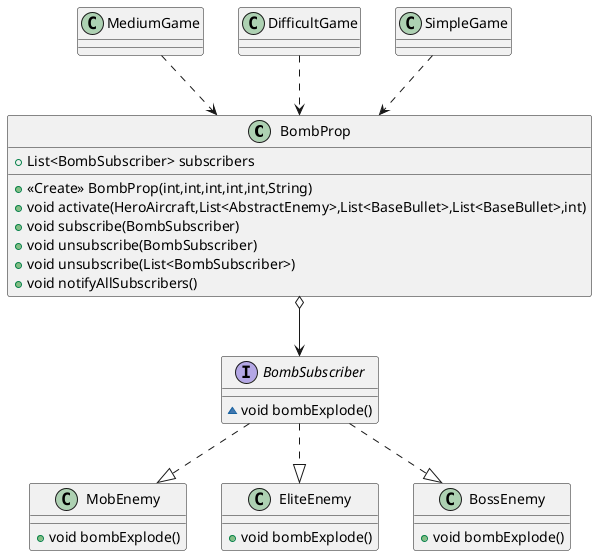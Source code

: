@startuml
class BombProp {
+ List<BombSubscriber> subscribers
+ <<Create>> BombProp(int,int,int,int,int,String)
+ void activate(HeroAircraft,List<AbstractEnemy>,List<BaseBullet>,List<BaseBullet>,int)
+ void subscribe(BombSubscriber)
+ void unsubscribe(BombSubscriber)
+ void unsubscribe(List<BombSubscriber>)
+ void notifyAllSubscribers()
}
'abstract class AbstractGame {
'# HeroAircraft heroAircraft
'# List<AbstractEnemy> enemyAircrafts
'# List<BaseBullet> heroBullets
'# List<BaseBullet> enemyBullets
'# List<AbstractProp> props
'# BloodPropFactory bloodPropFactory
'# BulletPropFactory bulletPropFactory
'# BombPropFactory bombPropFactory
'# MobFactory mobFactory
'# EliteFactory eliteFactory
'# BossFactory bossFactory
'# RecordDAOImpl recordDAOImpl
'# ScheduledExecutorService executorService
'# MusicThread bulletHitThread
'# MusicThread bulletPropThread
'# MusicThread bombExplodeThread
'# MusicThread bloodPropThread
'# MusicThread crashWithShieldThread
'# MusicThread bgmThread
'# MusicThread bgmBossThread
'# MusicThread gameOverThread
'# boolean enableAudio
'# int baseLevel
'# double level
'# double levelScalar
'# int backGroundTop
'# int bulletValidTimeCnt
'# int bloodValidTimeCnt
'# int enemyMaxNumber
'# int enemyMaxNumberUpperBound
'# int score
'# int cycleDuration
'# int cycleTime
'# int mobCnt
'# int mobCntMax
'# int time
'# int timeInterval
'# boolean gameOverFlag
'# int scoreCnt
'# int bossCnt
'# boolean bossFlag
'# boolean bombFlag
'# boolean bloodFlag
'# boolean bulletFlag
'# boolean bulletCrash
'# boolean crashFlag
'# <<Create>> AbstractGame(int,boolean)
'+ void action()
'+ void bloodPropStageCount()
'+ void bulletPropStageCount()
'+ boolean timeCountAndNewCycleJudge()
'+ void bulletsMoveAction()
'+ {abstract}void aircraftsMoveAction()
'+ void propMoveAction()
'+ void gameOverCheck()
'+ void postProcessAction()
'+ {abstract}void generateEnemyAircrafts()
'+ {abstract}void playBGM()
'+ {abstract}void shootAction()
'+ {abstract}void crashCheckAction()
'+ void paintScoreAndLife(Graphics)
'+ void paintImageWithPositionRevised(Graphics,List<? extends AbstractFlyingObject>)
'+ void paintEnemyLife(Graphics)
'+ void paintHeroAttributes(Graphics)
'}
class MediumGame {
'- Context heroContext
'- Context enemyContext
'+ <<Create>> MediumGame(int,boolean)
'+ void generateEnemyAircrafts()
'+ void playBGM()
'+ void shootAction()
'+ void aircraftsMoveAction()
'+ void crashCheckAction()
'+ void paint(Graphics)
}
class MobEnemy {
+ void bombExplode()
}
class EliteEnemy {
+ void bombExplode()
}
interface BombSubscriber {
~ void bombExplode()
}

class DifficultGame {
'- Context heroContext
'- Context enemyContext
'+ <<Create>> DifficultGame(int,boolean)
'+ void generateEnemyAircrafts()
'+ void playBGM()
'+ void shootAction()
'+ void aircraftsMoveAction()
'+ void crashCheckAction()
'+ void paint(Graphics)
}
class SimpleGame {
'- Context heroContext
'- Context enemyContext
'+ <<Create>> SimpleGame(int,boolean)
'+ void generateEnemyAircrafts()
'+ void playBGM()
'+ void shootAction()
'+ void aircraftsMoveAction()
'+ void crashCheckAction()
'+ void paint(Graphics)
}
class BossEnemy {
+ void bombExplode()
}


MediumGame ..> BombProp
DifficultGame ..> BombProp
SimpleGame ..> BombProp
BombSubscriber ..|> MobEnemy
BombSubscriber ..|> EliteEnemy
BombSubscriber ..|> BossEnemy
BombProp o--> BombSubscriber
@enduml